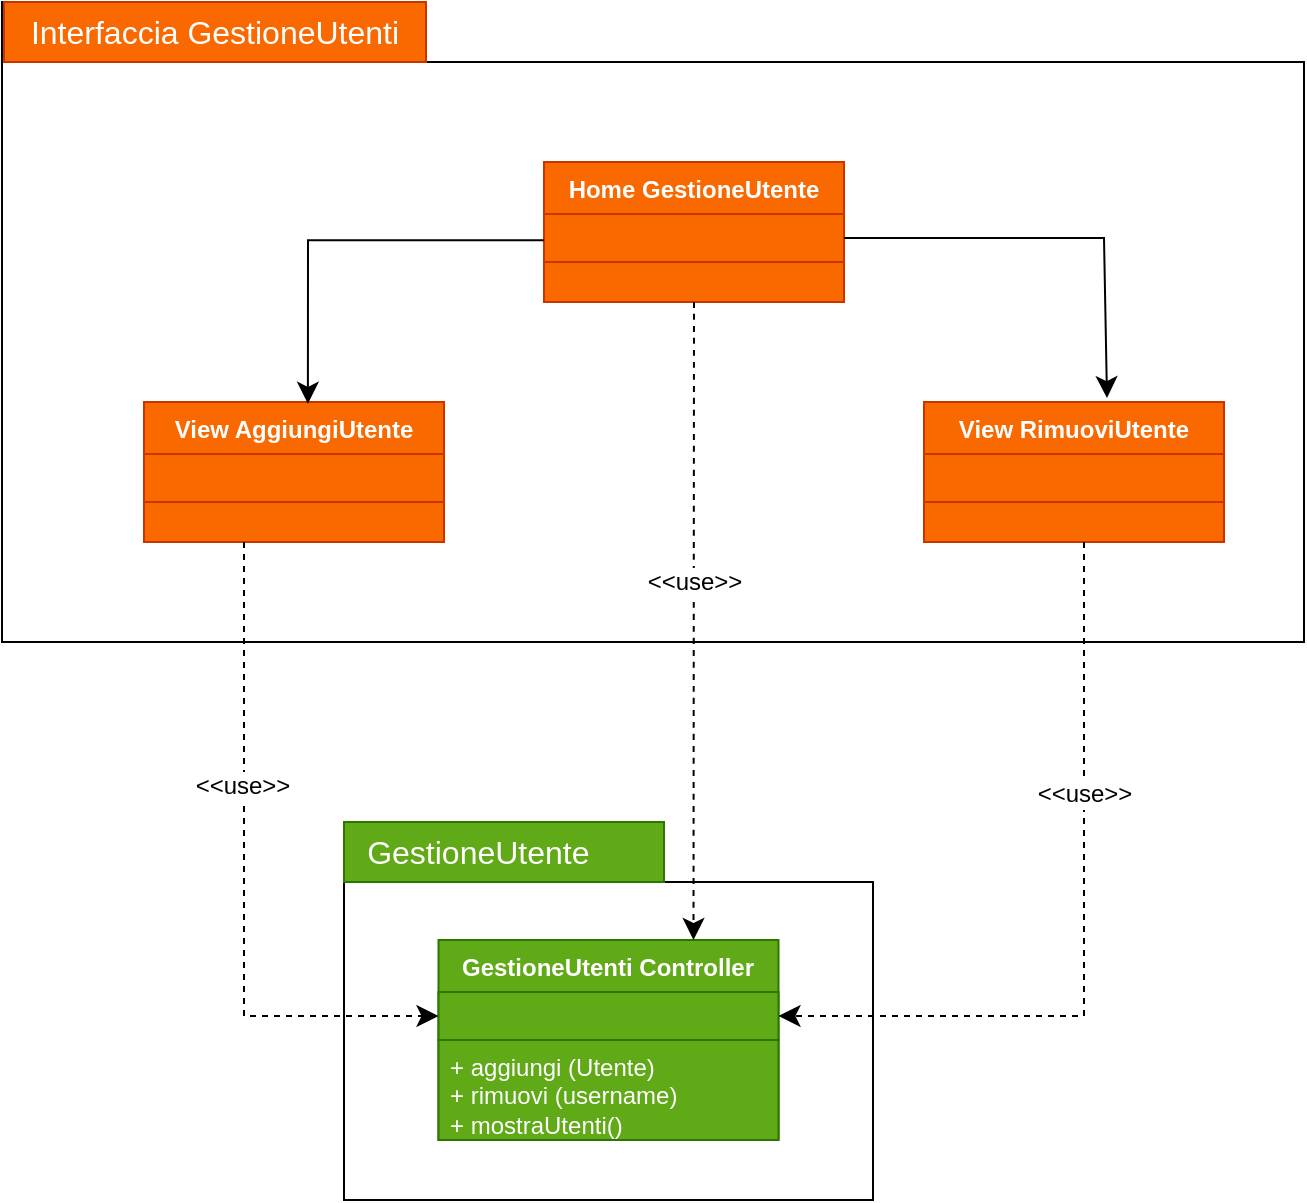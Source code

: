 <mxfile version="24.4.9" type="github">
  <diagram id="C5RBs43oDa-KdzZeNtuy" name="Page-1">
    <mxGraphModel dx="1012" dy="1127" grid="1" gridSize="10" guides="1" tooltips="1" connect="1" arrows="1" fold="1" page="1" pageScale="1" pageWidth="827" pageHeight="1169" math="0" shadow="0">
      <root>
        <mxCell id="WIyWlLk6GJQsqaUBKTNV-0" />
        <mxCell id="WIyWlLk6GJQsqaUBKTNV-1" parent="WIyWlLk6GJQsqaUBKTNV-0" />
        <mxCell id="I57wutEuGGv7QZFJ-WTR-0" value="" style="shape=folder;fontStyle=1;spacingTop=10;tabWidth=210;tabHeight=30;tabPosition=left;html=1;whiteSpace=wrap;" parent="WIyWlLk6GJQsqaUBKTNV-1" vertex="1">
          <mxGeometry x="19" y="230" width="651" height="320" as="geometry" />
        </mxCell>
        <mxCell id="I57wutEuGGv7QZFJ-WTR-24" value="&lt;font color=&quot;#ffffff&quot;&gt;Interfaccia GestioneUtenti&lt;/font&gt;" style="text;strokeColor=#C73500;fillColor=#fa6800;html=1;align=center;verticalAlign=middle;whiteSpace=wrap;rounded=0;fontSize=16;fontColor=#000000;" parent="WIyWlLk6GJQsqaUBKTNV-1" vertex="1">
          <mxGeometry x="20" y="230" width="211" height="30" as="geometry" />
        </mxCell>
        <mxCell id="I57wutEuGGv7QZFJ-WTR-25" style="edgeStyle=none;curved=1;rounded=0;orthogonalLoop=1;jettySize=auto;html=1;exitX=0.5;exitY=0;exitDx=0;exitDy=0;fontSize=12;startSize=8;endSize=8;" parent="WIyWlLk6GJQsqaUBKTNV-1" edge="1">
          <mxGeometry relative="1" as="geometry">
            <mxPoint x="434" y="314" as="sourcePoint" />
            <mxPoint x="434" y="314" as="targetPoint" />
          </mxGeometry>
        </mxCell>
        <mxCell id="qMQlJpSZZ2h1YUX2fMPP-8" value="" style="shape=folder;fontStyle=1;spacingTop=10;tabWidth=156;tabHeight=30;tabPosition=left;html=1;whiteSpace=wrap;" vertex="1" parent="WIyWlLk6GJQsqaUBKTNV-1">
          <mxGeometry x="190" y="640" width="264.5" height="189" as="geometry" />
        </mxCell>
        <mxCell id="qMQlJpSZZ2h1YUX2fMPP-16" value="GestioneUtente&amp;nbsp;&amp;nbsp;&amp;nbsp;&amp;nbsp;&amp;nbsp;&amp;nbsp; " style="text;html=1;align=center;verticalAlign=middle;resizable=0;points=[];autosize=1;fontSize=16;fillColor=#60a917;fontColor=#ffffff;strokeColor=#2D7600;" vertex="1" parent="WIyWlLk6GJQsqaUBKTNV-1">
          <mxGeometry x="190" y="640" width="160" height="30" as="geometry" />
        </mxCell>
        <mxCell id="qMQlJpSZZ2h1YUX2fMPP-30" value="&lt;font color=&quot;#ffffff&quot;&gt;View AggiungiUtente&lt;/font&gt;" style="swimlane;fontStyle=1;align=center;verticalAlign=top;childLayout=stackLayout;horizontal=1;startSize=26;horizontalStack=0;resizeParent=1;resizeParentMax=0;resizeLast=0;collapsible=1;marginBottom=0;whiteSpace=wrap;html=1;fillColor=#fa6800;fontColor=#000000;strokeColor=#C73500;" vertex="1" parent="WIyWlLk6GJQsqaUBKTNV-1">
          <mxGeometry x="90" y="430" width="150" height="70" as="geometry" />
        </mxCell>
        <mxCell id="qMQlJpSZZ2h1YUX2fMPP-31" value="" style="text;strokeColor=#C73500;fillColor=#fa6800;align=left;verticalAlign=top;spacingLeft=4;spacingRight=4;overflow=hidden;rotatable=0;points=[[0,0.5],[1,0.5]];portConstraint=eastwest;whiteSpace=wrap;html=1;fontColor=#000000;" vertex="1" parent="qMQlJpSZZ2h1YUX2fMPP-30">
          <mxGeometry y="26" width="150" height="24" as="geometry" />
        </mxCell>
        <mxCell id="qMQlJpSZZ2h1YUX2fMPP-32" value="" style="line;strokeWidth=1;fillColor=#fa6800;align=left;verticalAlign=middle;spacingTop=-1;spacingLeft=3;spacingRight=3;rotatable=0;labelPosition=right;points=[];portConstraint=eastwest;strokeColor=#FF8000;fontColor=#000000;" vertex="1" parent="qMQlJpSZZ2h1YUX2fMPP-30">
          <mxGeometry y="50" width="150" as="geometry" />
        </mxCell>
        <mxCell id="qMQlJpSZZ2h1YUX2fMPP-33" value="&lt;div&gt;&lt;br&gt;&lt;/div&gt;&lt;div&gt;&lt;br&gt;&lt;/div&gt;" style="text;strokeColor=#C73500;fillColor=#fa6800;align=left;verticalAlign=top;spacingLeft=4;spacingRight=4;overflow=hidden;rotatable=0;points=[[0,0.5],[1,0.5]];portConstraint=eastwest;whiteSpace=wrap;html=1;fontColor=#000000;" vertex="1" parent="qMQlJpSZZ2h1YUX2fMPP-30">
          <mxGeometry y="50" width="150" height="20" as="geometry" />
        </mxCell>
        <mxCell id="qMQlJpSZZ2h1YUX2fMPP-35" value="&lt;font color=&quot;#ffffff&quot;&gt;View RimuoviUtente&lt;/font&gt;" style="swimlane;fontStyle=1;align=center;verticalAlign=top;childLayout=stackLayout;horizontal=1;startSize=26;horizontalStack=0;resizeParent=1;resizeParentMax=0;resizeLast=0;collapsible=1;marginBottom=0;whiteSpace=wrap;html=1;fillColor=#fa6800;fontColor=#000000;strokeColor=#C73500;" vertex="1" parent="WIyWlLk6GJQsqaUBKTNV-1">
          <mxGeometry x="480" y="430" width="150" height="70" as="geometry" />
        </mxCell>
        <mxCell id="qMQlJpSZZ2h1YUX2fMPP-36" value="" style="text;strokeColor=#C73500;fillColor=#fa6800;align=left;verticalAlign=top;spacingLeft=4;spacingRight=4;overflow=hidden;rotatable=0;points=[[0,0.5],[1,0.5]];portConstraint=eastwest;whiteSpace=wrap;html=1;fontColor=#000000;" vertex="1" parent="qMQlJpSZZ2h1YUX2fMPP-35">
          <mxGeometry y="26" width="150" height="24" as="geometry" />
        </mxCell>
        <mxCell id="qMQlJpSZZ2h1YUX2fMPP-37" value="" style="line;strokeWidth=1;fillColor=#fa6800;align=left;verticalAlign=middle;spacingTop=-1;spacingLeft=3;spacingRight=3;rotatable=0;labelPosition=right;points=[];portConstraint=eastwest;strokeColor=#FF8000;fontColor=#000000;" vertex="1" parent="qMQlJpSZZ2h1YUX2fMPP-35">
          <mxGeometry y="50" width="150" as="geometry" />
        </mxCell>
        <mxCell id="qMQlJpSZZ2h1YUX2fMPP-38" value="&lt;div&gt;&lt;br&gt;&lt;/div&gt;&lt;div&gt;&lt;br&gt;&lt;/div&gt;" style="text;strokeColor=#C73500;fillColor=#fa6800;align=left;verticalAlign=top;spacingLeft=4;spacingRight=4;overflow=hidden;rotatable=0;points=[[0,0.5],[1,0.5]];portConstraint=eastwest;whiteSpace=wrap;html=1;fontColor=#000000;" vertex="1" parent="qMQlJpSZZ2h1YUX2fMPP-35">
          <mxGeometry y="50" width="150" height="20" as="geometry" />
        </mxCell>
        <mxCell id="qMQlJpSZZ2h1YUX2fMPP-39" value="&lt;font color=&quot;#ffffff&quot;&gt;Home GestioneUtente&lt;br&gt;&lt;/font&gt;" style="swimlane;fontStyle=1;align=center;verticalAlign=top;childLayout=stackLayout;horizontal=1;startSize=26;horizontalStack=0;resizeParent=1;resizeParentMax=0;resizeLast=0;collapsible=1;marginBottom=0;whiteSpace=wrap;html=1;fillColor=#fa6800;fontColor=#000000;strokeColor=#C73500;" vertex="1" parent="WIyWlLk6GJQsqaUBKTNV-1">
          <mxGeometry x="290" y="310" width="150" height="70" as="geometry" />
        </mxCell>
        <mxCell id="qMQlJpSZZ2h1YUX2fMPP-40" value="" style="text;strokeColor=#C73500;fillColor=#fa6800;align=left;verticalAlign=top;spacingLeft=4;spacingRight=4;overflow=hidden;rotatable=0;points=[[0,0.5],[1,0.5]];portConstraint=eastwest;whiteSpace=wrap;html=1;fontColor=#000000;" vertex="1" parent="qMQlJpSZZ2h1YUX2fMPP-39">
          <mxGeometry y="26" width="150" height="24" as="geometry" />
        </mxCell>
        <mxCell id="qMQlJpSZZ2h1YUX2fMPP-41" value="" style="line;strokeWidth=1;fillColor=#fa6800;align=left;verticalAlign=middle;spacingTop=-1;spacingLeft=3;spacingRight=3;rotatable=0;labelPosition=right;points=[];portConstraint=eastwest;strokeColor=#FF8000;fontColor=#000000;" vertex="1" parent="qMQlJpSZZ2h1YUX2fMPP-39">
          <mxGeometry y="50" width="150" as="geometry" />
        </mxCell>
        <mxCell id="qMQlJpSZZ2h1YUX2fMPP-42" value="&lt;div&gt;&lt;br&gt;&lt;/div&gt;&lt;div&gt;&lt;br&gt;&lt;/div&gt;" style="text;strokeColor=#C73500;fillColor=#fa6800;align=left;verticalAlign=top;spacingLeft=4;spacingRight=4;overflow=hidden;rotatable=0;points=[[0,0.5],[1,0.5]];portConstraint=eastwest;whiteSpace=wrap;html=1;fontColor=#000000;" vertex="1" parent="qMQlJpSZZ2h1YUX2fMPP-39">
          <mxGeometry y="50" width="150" height="20" as="geometry" />
        </mxCell>
        <mxCell id="qMQlJpSZZ2h1YUX2fMPP-43" value="&lt;font color=&quot;#ffffff&quot;&gt;GestioneUtenti Controller&lt;br&gt;&lt;/font&gt;" style="swimlane;fontStyle=1;align=center;verticalAlign=top;childLayout=stackLayout;horizontal=1;startSize=26;horizontalStack=0;resizeParent=1;resizeParentMax=0;resizeLast=0;collapsible=1;marginBottom=0;whiteSpace=wrap;html=1;fillColor=#60a917;fontColor=#ffffff;strokeColor=#2D7600;" vertex="1" parent="WIyWlLk6GJQsqaUBKTNV-1">
          <mxGeometry x="237.25" y="699" width="170" height="100" as="geometry" />
        </mxCell>
        <mxCell id="qMQlJpSZZ2h1YUX2fMPP-44" value="" style="text;strokeColor=#2D7600;fillColor=#60a917;align=left;verticalAlign=top;spacingLeft=4;spacingRight=4;overflow=hidden;rotatable=0;points=[[0,0.5],[1,0.5]];portConstraint=eastwest;whiteSpace=wrap;html=1;fontColor=#ffffff;" vertex="1" parent="qMQlJpSZZ2h1YUX2fMPP-43">
          <mxGeometry y="26" width="170" height="24" as="geometry" />
        </mxCell>
        <mxCell id="qMQlJpSZZ2h1YUX2fMPP-45" value="" style="line;strokeWidth=1;fillColor=#fa6800;align=left;verticalAlign=middle;spacingTop=-1;spacingLeft=3;spacingRight=3;rotatable=0;labelPosition=right;points=[];portConstraint=eastwest;strokeColor=#FF8000;fontColor=#000000;" vertex="1" parent="qMQlJpSZZ2h1YUX2fMPP-43">
          <mxGeometry y="50" width="170" as="geometry" />
        </mxCell>
        <mxCell id="qMQlJpSZZ2h1YUX2fMPP-46" value="&lt;div&gt;+ aggiungi (Utente)&lt;/div&gt;&lt;div&gt;+ rimuovi (username)&lt;/div&gt;&lt;div&gt;+ mostraUtenti()&lt;br&gt;&lt;/div&gt;" style="text;strokeColor=#2D7600;fillColor=#60a917;align=left;verticalAlign=top;spacingLeft=4;spacingRight=4;overflow=hidden;rotatable=0;points=[[0,0.5],[1,0.5]];portConstraint=eastwest;whiteSpace=wrap;html=1;fontColor=#ffffff;" vertex="1" parent="qMQlJpSZZ2h1YUX2fMPP-43">
          <mxGeometry y="50" width="170" height="50" as="geometry" />
        </mxCell>
        <mxCell id="qMQlJpSZZ2h1YUX2fMPP-47" style="edgeStyle=none;curved=1;rounded=0;orthogonalLoop=1;jettySize=auto;html=1;exitX=0.5;exitY=1;exitDx=0;exitDy=0;fontSize=12;startSize=8;endSize=8;entryX=0.75;entryY=0;entryDx=0;entryDy=0;dashed=1;" edge="1" parent="WIyWlLk6GJQsqaUBKTNV-1" source="qMQlJpSZZ2h1YUX2fMPP-39" target="qMQlJpSZZ2h1YUX2fMPP-43">
          <mxGeometry relative="1" as="geometry">
            <mxPoint x="380" y="600" as="targetPoint" />
          </mxGeometry>
        </mxCell>
        <mxCell id="qMQlJpSZZ2h1YUX2fMPP-55" value="&amp;lt;&amp;lt;use&amp;gt;&amp;gt;" style="edgeLabel;html=1;align=center;verticalAlign=middle;resizable=0;points=[];fontSize=12;" vertex="1" connectable="0" parent="qMQlJpSZZ2h1YUX2fMPP-47">
          <mxGeometry x="-0.354" y="5" relative="1" as="geometry">
            <mxPoint x="-5" y="37" as="offset" />
          </mxGeometry>
        </mxCell>
        <mxCell id="qMQlJpSZZ2h1YUX2fMPP-49" style="edgeStyle=none;curved=0;rounded=0;orthogonalLoop=1;jettySize=auto;html=1;exitX=0.5;exitY=1;exitDx=0;exitDy=0;fontSize=12;startSize=8;endSize=8;entryX=0;entryY=0.25;entryDx=0;entryDy=0;dashed=1;strokeColor=none;" edge="1" parent="WIyWlLk6GJQsqaUBKTNV-1" target="qMQlJpSZZ2h1YUX2fMPP-43">
          <mxGeometry relative="1" as="geometry">
            <mxPoint x="110" y="500" as="sourcePoint" />
            <mxPoint x="110" y="819" as="targetPoint" />
            <Array as="points">
              <mxPoint x="110" y="720" />
            </Array>
          </mxGeometry>
        </mxCell>
        <mxCell id="qMQlJpSZZ2h1YUX2fMPP-50" style="edgeStyle=none;curved=0;rounded=0;orthogonalLoop=1;jettySize=auto;html=1;exitX=0.5;exitY=1;exitDx=0;exitDy=0;fontSize=12;startSize=8;endSize=8;dashed=1;" edge="1" parent="WIyWlLk6GJQsqaUBKTNV-1" target="qMQlJpSZZ2h1YUX2fMPP-44">
          <mxGeometry relative="1" as="geometry">
            <mxPoint x="140" y="500" as="sourcePoint" />
            <mxPoint x="140" y="880" as="targetPoint" />
            <Array as="points">
              <mxPoint x="140" y="737" />
            </Array>
          </mxGeometry>
        </mxCell>
        <mxCell id="qMQlJpSZZ2h1YUX2fMPP-56" value="&amp;lt;&amp;lt;use&amp;gt;&amp;gt;" style="edgeLabel;html=1;align=center;verticalAlign=middle;resizable=0;points=[];fontSize=12;" vertex="1" connectable="0" parent="qMQlJpSZZ2h1YUX2fMPP-50">
          <mxGeometry x="-0.272" y="-1" relative="1" as="geometry">
            <mxPoint as="offset" />
          </mxGeometry>
        </mxCell>
        <mxCell id="qMQlJpSZZ2h1YUX2fMPP-51" style="edgeStyle=none;curved=0;rounded=0;orthogonalLoop=1;jettySize=auto;html=1;exitX=0.5;exitY=1;exitDx=0;exitDy=0;fontSize=12;startSize=8;endSize=8;dashed=1;entryX=1;entryY=0.5;entryDx=0;entryDy=0;" edge="1" parent="WIyWlLk6GJQsqaUBKTNV-1" target="qMQlJpSZZ2h1YUX2fMPP-44">
          <mxGeometry relative="1" as="geometry">
            <mxPoint x="560" y="500" as="sourcePoint" />
            <mxPoint x="657" y="737" as="targetPoint" />
            <Array as="points">
              <mxPoint x="560" y="737" />
            </Array>
          </mxGeometry>
        </mxCell>
        <mxCell id="qMQlJpSZZ2h1YUX2fMPP-54" value="&amp;lt;&amp;lt;use&amp;gt;&amp;gt;" style="edgeLabel;html=1;align=center;verticalAlign=middle;resizable=0;points=[];fontSize=12;" vertex="1" connectable="0" parent="qMQlJpSZZ2h1YUX2fMPP-51">
          <mxGeometry x="-0.353" relative="1" as="geometry">
            <mxPoint as="offset" />
          </mxGeometry>
        </mxCell>
        <mxCell id="qMQlJpSZZ2h1YUX2fMPP-52" style="edgeStyle=none;curved=0;rounded=0;orthogonalLoop=1;jettySize=auto;html=1;exitX=1;exitY=0.5;exitDx=0;exitDy=0;fontSize=12;startSize=8;endSize=8;entryX=0.61;entryY=-0.028;entryDx=0;entryDy=0;entryPerimeter=0;" edge="1" parent="WIyWlLk6GJQsqaUBKTNV-1" source="qMQlJpSZZ2h1YUX2fMPP-40" target="qMQlJpSZZ2h1YUX2fMPP-35">
          <mxGeometry relative="1" as="geometry">
            <mxPoint x="670" y="580" as="targetPoint" />
            <Array as="points">
              <mxPoint x="570" y="348" />
            </Array>
          </mxGeometry>
        </mxCell>
        <mxCell id="qMQlJpSZZ2h1YUX2fMPP-53" style="edgeStyle=none;curved=0;rounded=0;orthogonalLoop=1;jettySize=auto;html=1;fontSize=12;startSize=8;endSize=8;entryX=0.613;entryY=0.025;entryDx=0;entryDy=0;entryPerimeter=0;" edge="1" parent="WIyWlLk6GJQsqaUBKTNV-1">
          <mxGeometry relative="1" as="geometry">
            <mxPoint x="290" y="349.13" as="sourcePoint" />
            <mxPoint x="171.95" y="430.88" as="targetPoint" />
            <Array as="points">
              <mxPoint x="172" y="349.13" />
            </Array>
          </mxGeometry>
        </mxCell>
      </root>
    </mxGraphModel>
  </diagram>
</mxfile>
